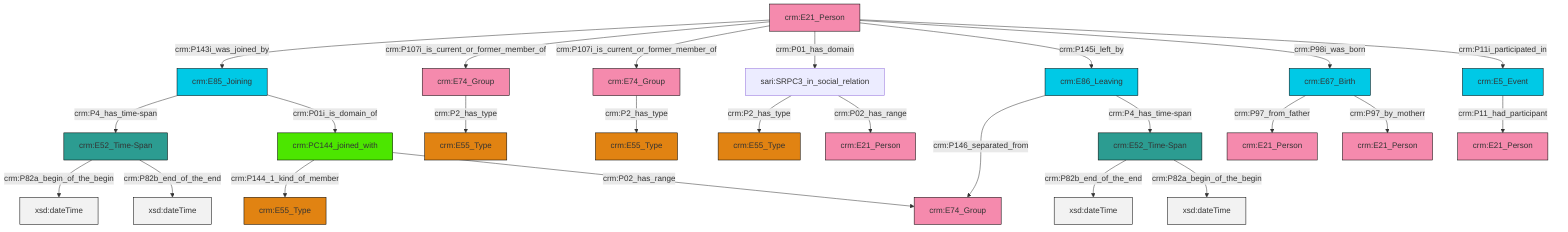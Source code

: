 graph TD
classDef Literal fill:#f2f2f2,stroke:#000000;
classDef CRM_Entity fill:#FFFFFF,stroke:#000000;
classDef Temporal_Entity fill:#00C9E6, stroke:#000000;
classDef Type fill:#E18312, stroke:#000000;
classDef Time-Span fill:#2C9C91, stroke:#000000;
classDef Appellation fill:#FFEB7F, stroke:#000000;
classDef Place fill:#008836, stroke:#000000;
classDef Persistent_Item fill:#B266B2, stroke:#000000;
classDef Conceptual_Object fill:#FFD700, stroke:#000000;
classDef Physical_Thing fill:#D2B48C, stroke:#000000;
classDef Actor fill:#f58aad, stroke:#000000;
classDef PC_Classes fill:#4ce600, stroke:#000000;
classDef Multi fill:#cccccc,stroke:#000000;

2["crm:E67_Birth"]:::Temporal_Entity -->|crm:P97_from_father| 3["crm:E21_Person"]:::Actor
6["crm:E21_Person"]:::Actor -->|crm:P143i_was_joined_by| 7["crm:E85_Joining"]:::Temporal_Entity
8["crm:E52_Time-Span"]:::Time-Span -->|crm:P82b_end_of_the_end| 9[xsd:dateTime]:::Literal
10["crm:E5_Event"]:::Temporal_Entity -->|crm:P11_had_participant| 11["crm:E21_Person"]:::Actor
2["crm:E67_Birth"]:::Temporal_Entity -->|crm:P97_by_motherr| 21["crm:E21_Person"]:::Actor
22["crm:E74_Group"]:::Actor -->|crm:P2_has_type| 23["crm:E55_Type"]:::Type
8["crm:E52_Time-Span"]:::Time-Span -->|crm:P82a_begin_of_the_begin| 24[xsd:dateTime]:::Literal
4["sari:SRPC3_in_social_relation"]:::Default -->|crm:P2_has_type| 18["crm:E55_Type"]:::Type
27["crm:E74_Group"]:::Actor -->|crm:P2_has_type| 28["crm:E55_Type"]:::Type
6["crm:E21_Person"]:::Actor -->|crm:P107i_is_current_or_former_member_of| 27["crm:E74_Group"]:::Actor
7["crm:E85_Joining"]:::Temporal_Entity -->|crm:P4_has_time-span| 12["crm:E52_Time-Span"]:::Time-Span
6["crm:E21_Person"]:::Actor -->|crm:P107i_is_current_or_former_member_of| 22["crm:E74_Group"]:::Actor
6["crm:E21_Person"]:::Actor -->|crm:P01_has_domain| 4["sari:SRPC3_in_social_relation"]:::Default
7["crm:E85_Joining"]:::Temporal_Entity -->|crm:P01i_is_domain_of| 35["crm:PC144_joined_with"]:::PC_Classes
4["sari:SRPC3_in_social_relation"]:::Default -->|crm:P02_has_range| 38["crm:E21_Person"]:::Actor
12["crm:E52_Time-Span"]:::Time-Span -->|crm:P82a_begin_of_the_begin| 40[xsd:dateTime]:::Literal
35["crm:PC144_joined_with"]:::PC_Classes -->|crm:P144_1_kind_of_member| 15["crm:E55_Type"]:::Type
12["crm:E52_Time-Span"]:::Time-Span -->|crm:P82b_end_of_the_end| 42[xsd:dateTime]:::Literal
25["crm:E86_Leaving"]:::Temporal_Entity -->|crm:P146_separated_from| 0["crm:E74_Group"]:::Actor
6["crm:E21_Person"]:::Actor -->|crm:P145i_left_by| 25["crm:E86_Leaving"]:::Temporal_Entity
6["crm:E21_Person"]:::Actor -->|crm:P98i_was_born| 2["crm:E67_Birth"]:::Temporal_Entity
35["crm:PC144_joined_with"]:::PC_Classes -->|crm:P02_has_range| 0["crm:E74_Group"]:::Actor
6["crm:E21_Person"]:::Actor -->|crm:P11i_participated_in| 10["crm:E5_Event"]:::Temporal_Entity
25["crm:E86_Leaving"]:::Temporal_Entity -->|crm:P4_has_time-span| 8["crm:E52_Time-Span"]:::Time-Span